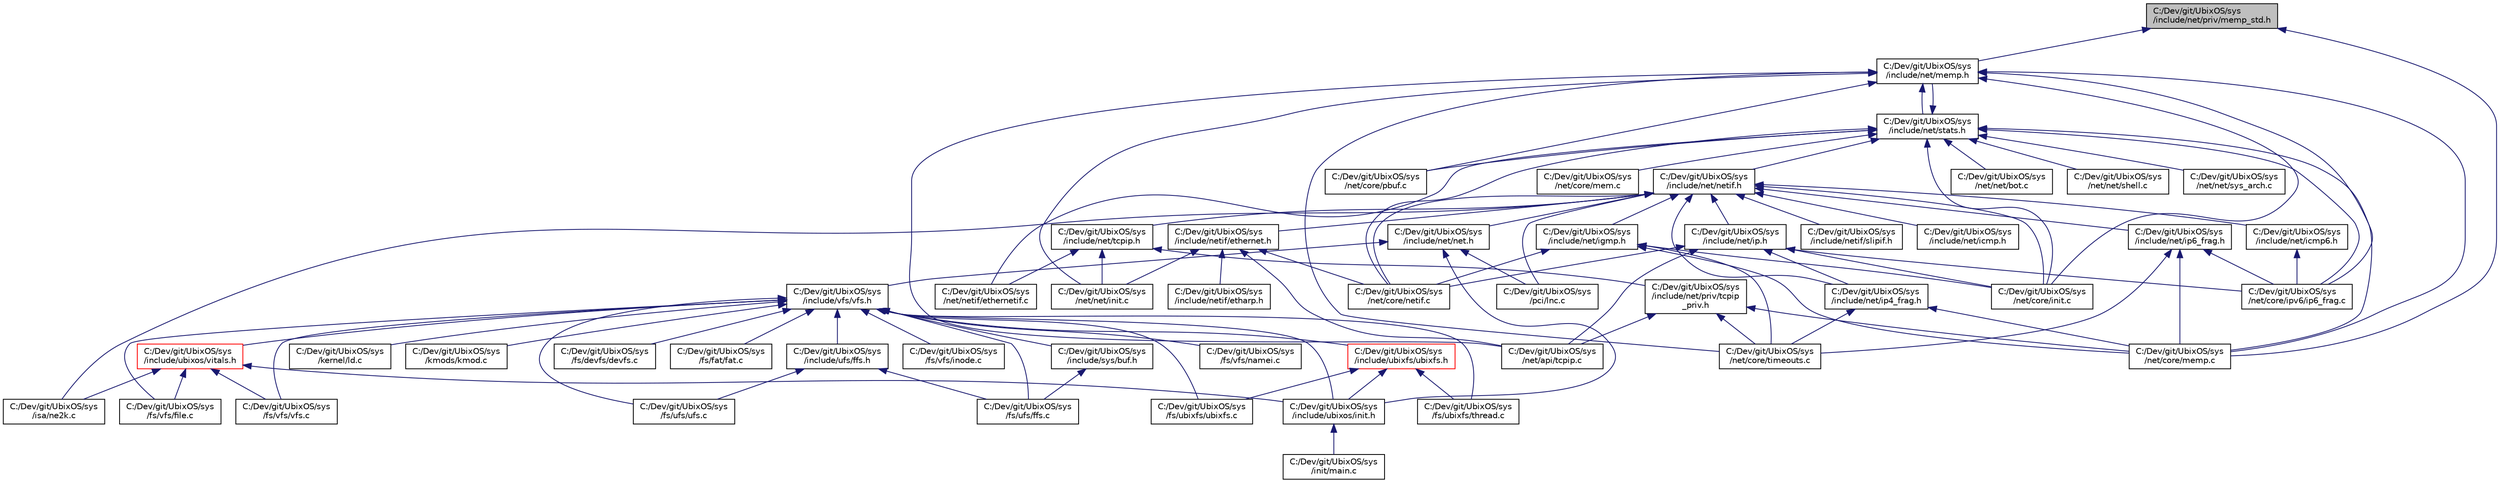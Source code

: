 digraph "C:/Dev/git/UbixOS/sys/include/net/priv/memp_std.h"
{
 // LATEX_PDF_SIZE
  edge [fontname="Helvetica",fontsize="10",labelfontname="Helvetica",labelfontsize="10"];
  node [fontname="Helvetica",fontsize="10",shape=record];
  Node1 [label="C:/Dev/git/UbixOS/sys\l/include/net/priv/memp_std.h",height=0.2,width=0.4,color="black", fillcolor="grey75", style="filled", fontcolor="black",tooltip=" "];
  Node1 -> Node2 [dir="back",color="midnightblue",fontsize="10",style="solid",fontname="Helvetica"];
  Node2 [label="C:/Dev/git/UbixOS/sys\l/include/net/memp.h",height=0.2,width=0.4,color="black", fillcolor="white", style="filled",URL="$memp_8h.html",tooltip=" "];
  Node2 -> Node3 [dir="back",color="midnightblue",fontsize="10",style="solid",fontname="Helvetica"];
  Node3 [label="C:/Dev/git/UbixOS/sys\l/include/net/stats.h",height=0.2,width=0.4,color="black", fillcolor="white", style="filled",URL="$stats_8h.html",tooltip=" "];
  Node3 -> Node2 [dir="back",color="midnightblue",fontsize="10",style="solid",fontname="Helvetica"];
  Node3 -> Node4 [dir="back",color="midnightblue",fontsize="10",style="solid",fontname="Helvetica"];
  Node4 [label="C:/Dev/git/UbixOS/sys\l/include/net/netif.h",height=0.2,width=0.4,color="black", fillcolor="white", style="filled",URL="$netif_8h.html",tooltip=" "];
  Node4 -> Node5 [dir="back",color="midnightblue",fontsize="10",style="solid",fontname="Helvetica"];
  Node5 [label="C:/Dev/git/UbixOS/sys\l/include/net/icmp.h",height=0.2,width=0.4,color="black", fillcolor="white", style="filled",URL="$icmp_8h.html",tooltip=" "];
  Node4 -> Node6 [dir="back",color="midnightblue",fontsize="10",style="solid",fontname="Helvetica"];
  Node6 [label="C:/Dev/git/UbixOS/sys\l/include/net/icmp6.h",height=0.2,width=0.4,color="black", fillcolor="white", style="filled",URL="$icmp6_8h.html",tooltip=" "];
  Node6 -> Node7 [dir="back",color="midnightblue",fontsize="10",style="solid",fontname="Helvetica"];
  Node7 [label="C:/Dev/git/UbixOS/sys\l/net/core/ipv6/ip6_frag.c",height=0.2,width=0.4,color="black", fillcolor="white", style="filled",URL="$ip6__frag_8c.html",tooltip=" "];
  Node4 -> Node8 [dir="back",color="midnightblue",fontsize="10",style="solid",fontname="Helvetica"];
  Node8 [label="C:/Dev/git/UbixOS/sys\l/include/net/igmp.h",height=0.2,width=0.4,color="black", fillcolor="white", style="filled",URL="$igmp_8h.html",tooltip=" "];
  Node8 -> Node9 [dir="back",color="midnightblue",fontsize="10",style="solid",fontname="Helvetica"];
  Node9 [label="C:/Dev/git/UbixOS/sys\l/net/core/init.c",height=0.2,width=0.4,color="black", fillcolor="white", style="filled",URL="$core_2init_8c.html",tooltip=" "];
  Node8 -> Node10 [dir="back",color="midnightblue",fontsize="10",style="solid",fontname="Helvetica"];
  Node10 [label="C:/Dev/git/UbixOS/sys\l/net/core/memp.c",height=0.2,width=0.4,color="black", fillcolor="white", style="filled",URL="$memp_8c.html",tooltip=" "];
  Node8 -> Node11 [dir="back",color="midnightblue",fontsize="10",style="solid",fontname="Helvetica"];
  Node11 [label="C:/Dev/git/UbixOS/sys\l/net/core/netif.c",height=0.2,width=0.4,color="black", fillcolor="white", style="filled",URL="$netif_8c.html",tooltip=" "];
  Node8 -> Node12 [dir="back",color="midnightblue",fontsize="10",style="solid",fontname="Helvetica"];
  Node12 [label="C:/Dev/git/UbixOS/sys\l/net/core/timeouts.c",height=0.2,width=0.4,color="black", fillcolor="white", style="filled",URL="$timeouts_8c.html",tooltip=" "];
  Node4 -> Node13 [dir="back",color="midnightblue",fontsize="10",style="solid",fontname="Helvetica"];
  Node13 [label="C:/Dev/git/UbixOS/sys\l/include/net/ip.h",height=0.2,width=0.4,color="black", fillcolor="white", style="filled",URL="$ip_8h.html",tooltip=" "];
  Node13 -> Node14 [dir="back",color="midnightblue",fontsize="10",style="solid",fontname="Helvetica"];
  Node14 [label="C:/Dev/git/UbixOS/sys\l/include/net/ip4_frag.h",height=0.2,width=0.4,color="black", fillcolor="white", style="filled",URL="$ip4__frag_8h.html",tooltip=" "];
  Node14 -> Node10 [dir="back",color="midnightblue",fontsize="10",style="solid",fontname="Helvetica"];
  Node14 -> Node12 [dir="back",color="midnightblue",fontsize="10",style="solid",fontname="Helvetica"];
  Node13 -> Node15 [dir="back",color="midnightblue",fontsize="10",style="solid",fontname="Helvetica"];
  Node15 [label="C:/Dev/git/UbixOS/sys\l/net/api/tcpip.c",height=0.2,width=0.4,color="black", fillcolor="white", style="filled",URL="$tcpip_8c.html",tooltip=" "];
  Node13 -> Node9 [dir="back",color="midnightblue",fontsize="10",style="solid",fontname="Helvetica"];
  Node13 -> Node7 [dir="back",color="midnightblue",fontsize="10",style="solid",fontname="Helvetica"];
  Node13 -> Node11 [dir="back",color="midnightblue",fontsize="10",style="solid",fontname="Helvetica"];
  Node4 -> Node14 [dir="back",color="midnightblue",fontsize="10",style="solid",fontname="Helvetica"];
  Node4 -> Node16 [dir="back",color="midnightblue",fontsize="10",style="solid",fontname="Helvetica"];
  Node16 [label="C:/Dev/git/UbixOS/sys\l/include/net/ip6_frag.h",height=0.2,width=0.4,color="black", fillcolor="white", style="filled",URL="$ip6__frag_8h.html",tooltip=" "];
  Node16 -> Node7 [dir="back",color="midnightblue",fontsize="10",style="solid",fontname="Helvetica"];
  Node16 -> Node10 [dir="back",color="midnightblue",fontsize="10",style="solid",fontname="Helvetica"];
  Node16 -> Node12 [dir="back",color="midnightblue",fontsize="10",style="solid",fontname="Helvetica"];
  Node4 -> Node17 [dir="back",color="midnightblue",fontsize="10",style="solid",fontname="Helvetica"];
  Node17 [label="C:/Dev/git/UbixOS/sys\l/include/net/net.h",height=0.2,width=0.4,color="black", fillcolor="white", style="filled",URL="$net_8h.html",tooltip=" "];
  Node17 -> Node18 [dir="back",color="midnightblue",fontsize="10",style="solid",fontname="Helvetica"];
  Node18 [label="C:/Dev/git/UbixOS/sys\l/include/ubixos/init.h",height=0.2,width=0.4,color="black", fillcolor="white", style="filled",URL="$ubixos_2init_8h.html",tooltip=" "];
  Node18 -> Node19 [dir="back",color="midnightblue",fontsize="10",style="solid",fontname="Helvetica"];
  Node19 [label="C:/Dev/git/UbixOS/sys\l/init/main.c",height=0.2,width=0.4,color="black", fillcolor="white", style="filled",URL="$main_8c.html",tooltip=" "];
  Node17 -> Node20 [dir="back",color="midnightblue",fontsize="10",style="solid",fontname="Helvetica"];
  Node20 [label="C:/Dev/git/UbixOS/sys\l/include/vfs/vfs.h",height=0.2,width=0.4,color="black", fillcolor="white", style="filled",URL="$include_2vfs_2vfs_8h.html",tooltip=" "];
  Node20 -> Node21 [dir="back",color="midnightblue",fontsize="10",style="solid",fontname="Helvetica"];
  Node21 [label="C:/Dev/git/UbixOS/sys\l/fs/devfs/devfs.c",height=0.2,width=0.4,color="black", fillcolor="white", style="filled",URL="$devfs_8c.html",tooltip=" "];
  Node20 -> Node22 [dir="back",color="midnightblue",fontsize="10",style="solid",fontname="Helvetica"];
  Node22 [label="C:/Dev/git/UbixOS/sys\l/fs/fat/fat.c",height=0.2,width=0.4,color="black", fillcolor="white", style="filled",URL="$fat_8c.html",tooltip=" "];
  Node20 -> Node23 [dir="back",color="midnightblue",fontsize="10",style="solid",fontname="Helvetica"];
  Node23 [label="C:/Dev/git/UbixOS/sys\l/fs/ubixfs/thread.c",height=0.2,width=0.4,color="black", fillcolor="white", style="filled",URL="$thread_8c.html",tooltip=" "];
  Node20 -> Node24 [dir="back",color="midnightblue",fontsize="10",style="solid",fontname="Helvetica"];
  Node24 [label="C:/Dev/git/UbixOS/sys\l/fs/ubixfs/ubixfs.c",height=0.2,width=0.4,color="black", fillcolor="white", style="filled",URL="$ubixfs_8c.html",tooltip=" "];
  Node20 -> Node25 [dir="back",color="midnightblue",fontsize="10",style="solid",fontname="Helvetica"];
  Node25 [label="C:/Dev/git/UbixOS/sys\l/fs/ufs/ffs.c",height=0.2,width=0.4,color="black", fillcolor="white", style="filled",URL="$ffs_8c.html",tooltip=" "];
  Node20 -> Node26 [dir="back",color="midnightblue",fontsize="10",style="solid",fontname="Helvetica"];
  Node26 [label="C:/Dev/git/UbixOS/sys\l/fs/ufs/ufs.c",height=0.2,width=0.4,color="black", fillcolor="white", style="filled",URL="$ufs_8c.html",tooltip=" "];
  Node20 -> Node27 [dir="back",color="midnightblue",fontsize="10",style="solid",fontname="Helvetica"];
  Node27 [label="C:/Dev/git/UbixOS/sys\l/fs/vfs/file.c",height=0.2,width=0.4,color="black", fillcolor="white", style="filled",URL="$file_8c.html",tooltip=" "];
  Node20 -> Node28 [dir="back",color="midnightblue",fontsize="10",style="solid",fontname="Helvetica"];
  Node28 [label="C:/Dev/git/UbixOS/sys\l/fs/vfs/inode.c",height=0.2,width=0.4,color="black", fillcolor="white", style="filled",URL="$inode_8c.html",tooltip=" "];
  Node20 -> Node29 [dir="back",color="midnightblue",fontsize="10",style="solid",fontname="Helvetica"];
  Node29 [label="C:/Dev/git/UbixOS/sys\l/fs/vfs/namei.c",height=0.2,width=0.4,color="black", fillcolor="white", style="filled",URL="$namei_8c.html",tooltip=" "];
  Node20 -> Node30 [dir="back",color="midnightblue",fontsize="10",style="solid",fontname="Helvetica"];
  Node30 [label="C:/Dev/git/UbixOS/sys\l/fs/vfs/vfs.c",height=0.2,width=0.4,color="black", fillcolor="white", style="filled",URL="$vfs_8c.html",tooltip=" "];
  Node20 -> Node31 [dir="back",color="midnightblue",fontsize="10",style="solid",fontname="Helvetica"];
  Node31 [label="C:/Dev/git/UbixOS/sys\l/include/sys/buf.h",height=0.2,width=0.4,color="black", fillcolor="white", style="filled",URL="$buf_8h.html",tooltip=" "];
  Node31 -> Node25 [dir="back",color="midnightblue",fontsize="10",style="solid",fontname="Helvetica"];
  Node20 -> Node32 [dir="back",color="midnightblue",fontsize="10",style="solid",fontname="Helvetica"];
  Node32 [label="C:/Dev/git/UbixOS/sys\l/include/ubixfs/ubixfs.h",height=0.2,width=0.4,color="red", fillcolor="white", style="filled",URL="$include_2ubixfs_2ubixfs_8h.html",tooltip=" "];
  Node32 -> Node23 [dir="back",color="midnightblue",fontsize="10",style="solid",fontname="Helvetica"];
  Node32 -> Node24 [dir="back",color="midnightblue",fontsize="10",style="solid",fontname="Helvetica"];
  Node32 -> Node18 [dir="back",color="midnightblue",fontsize="10",style="solid",fontname="Helvetica"];
  Node20 -> Node18 [dir="back",color="midnightblue",fontsize="10",style="solid",fontname="Helvetica"];
  Node20 -> Node40 [dir="back",color="midnightblue",fontsize="10",style="solid",fontname="Helvetica"];
  Node40 [label="C:/Dev/git/UbixOS/sys\l/include/ubixos/vitals.h",height=0.2,width=0.4,color="red", fillcolor="white", style="filled",URL="$vitals_8h.html",tooltip=" "];
  Node40 -> Node27 [dir="back",color="midnightblue",fontsize="10",style="solid",fontname="Helvetica"];
  Node40 -> Node30 [dir="back",color="midnightblue",fontsize="10",style="solid",fontname="Helvetica"];
  Node40 -> Node18 [dir="back",color="midnightblue",fontsize="10",style="solid",fontname="Helvetica"];
  Node40 -> Node47 [dir="back",color="midnightblue",fontsize="10",style="solid",fontname="Helvetica"];
  Node47 [label="C:/Dev/git/UbixOS/sys\l/isa/ne2k.c",height=0.2,width=0.4,color="black", fillcolor="white", style="filled",URL="$ne2k_8c.html",tooltip=" "];
  Node20 -> Node59 [dir="back",color="midnightblue",fontsize="10",style="solid",fontname="Helvetica"];
  Node59 [label="C:/Dev/git/UbixOS/sys\l/include/ufs/ffs.h",height=0.2,width=0.4,color="black", fillcolor="white", style="filled",URL="$ffs_8h.html",tooltip=" "];
  Node59 -> Node25 [dir="back",color="midnightblue",fontsize="10",style="solid",fontname="Helvetica"];
  Node59 -> Node26 [dir="back",color="midnightblue",fontsize="10",style="solid",fontname="Helvetica"];
  Node20 -> Node60 [dir="back",color="midnightblue",fontsize="10",style="solid",fontname="Helvetica"];
  Node60 [label="C:/Dev/git/UbixOS/sys\l/kernel/ld.c",height=0.2,width=0.4,color="black", fillcolor="white", style="filled",URL="$ld_8c.html",tooltip=" "];
  Node20 -> Node61 [dir="back",color="midnightblue",fontsize="10",style="solid",fontname="Helvetica"];
  Node61 [label="C:/Dev/git/UbixOS/sys\l/kmods/kmod.c",height=0.2,width=0.4,color="black", fillcolor="white", style="filled",URL="$kmod_8c.html",tooltip=" "];
  Node17 -> Node62 [dir="back",color="midnightblue",fontsize="10",style="solid",fontname="Helvetica"];
  Node62 [label="C:/Dev/git/UbixOS/sys\l/pci/lnc.c",height=0.2,width=0.4,color="black", fillcolor="white", style="filled",URL="$lnc_8c.html",tooltip=" "];
  Node4 -> Node63 [dir="back",color="midnightblue",fontsize="10",style="solid",fontname="Helvetica"];
  Node63 [label="C:/Dev/git/UbixOS/sys\l/include/net/tcpip.h",height=0.2,width=0.4,color="black", fillcolor="white", style="filled",URL="$tcpip_8h.html",tooltip=" "];
  Node63 -> Node64 [dir="back",color="midnightblue",fontsize="10",style="solid",fontname="Helvetica"];
  Node64 [label="C:/Dev/git/UbixOS/sys\l/include/net/priv/tcpip\l_priv.h",height=0.2,width=0.4,color="black", fillcolor="white", style="filled",URL="$tcpip__priv_8h.html",tooltip=" "];
  Node64 -> Node15 [dir="back",color="midnightblue",fontsize="10",style="solid",fontname="Helvetica"];
  Node64 -> Node10 [dir="back",color="midnightblue",fontsize="10",style="solid",fontname="Helvetica"];
  Node64 -> Node12 [dir="back",color="midnightblue",fontsize="10",style="solid",fontname="Helvetica"];
  Node63 -> Node65 [dir="back",color="midnightblue",fontsize="10",style="solid",fontname="Helvetica"];
  Node65 [label="C:/Dev/git/UbixOS/sys\l/net/net/init.c",height=0.2,width=0.4,color="black", fillcolor="white", style="filled",URL="$net_2init_8c.html",tooltip=" "];
  Node63 -> Node66 [dir="back",color="midnightblue",fontsize="10",style="solid",fontname="Helvetica"];
  Node66 [label="C:/Dev/git/UbixOS/sys\l/net/netif/ethernetif.c",height=0.2,width=0.4,color="black", fillcolor="white", style="filled",URL="$ethernetif_8c.html",tooltip=" "];
  Node4 -> Node67 [dir="back",color="midnightblue",fontsize="10",style="solid",fontname="Helvetica"];
  Node67 [label="C:/Dev/git/UbixOS/sys\l/include/netif/ethernet.h",height=0.2,width=0.4,color="black", fillcolor="white", style="filled",URL="$f_2ethernet_8h.html",tooltip=" "];
  Node67 -> Node68 [dir="back",color="midnightblue",fontsize="10",style="solid",fontname="Helvetica"];
  Node68 [label="C:/Dev/git/UbixOS/sys\l/include/netif/etharp.h",height=0.2,width=0.4,color="black", fillcolor="white", style="filled",URL="$f_2etharp_8h.html",tooltip=" "];
  Node67 -> Node15 [dir="back",color="midnightblue",fontsize="10",style="solid",fontname="Helvetica"];
  Node67 -> Node11 [dir="back",color="midnightblue",fontsize="10",style="solid",fontname="Helvetica"];
  Node67 -> Node65 [dir="back",color="midnightblue",fontsize="10",style="solid",fontname="Helvetica"];
  Node4 -> Node69 [dir="back",color="midnightblue",fontsize="10",style="solid",fontname="Helvetica"];
  Node69 [label="C:/Dev/git/UbixOS/sys\l/include/netif/slipif.h",height=0.2,width=0.4,color="black", fillcolor="white", style="filled",URL="$slipif_8h.html",tooltip=" "];
  Node4 -> Node47 [dir="back",color="midnightblue",fontsize="10",style="solid",fontname="Helvetica"];
  Node4 -> Node9 [dir="back",color="midnightblue",fontsize="10",style="solid",fontname="Helvetica"];
  Node4 -> Node11 [dir="back",color="midnightblue",fontsize="10",style="solid",fontname="Helvetica"];
  Node4 -> Node62 [dir="back",color="midnightblue",fontsize="10",style="solid",fontname="Helvetica"];
  Node3 -> Node9 [dir="back",color="midnightblue",fontsize="10",style="solid",fontname="Helvetica"];
  Node3 -> Node7 [dir="back",color="midnightblue",fontsize="10",style="solid",fontname="Helvetica"];
  Node3 -> Node70 [dir="back",color="midnightblue",fontsize="10",style="solid",fontname="Helvetica"];
  Node70 [label="C:/Dev/git/UbixOS/sys\l/net/core/mem.c",height=0.2,width=0.4,color="black", fillcolor="white", style="filled",URL="$mem_8c.html",tooltip=" "];
  Node3 -> Node10 [dir="back",color="midnightblue",fontsize="10",style="solid",fontname="Helvetica"];
  Node3 -> Node11 [dir="back",color="midnightblue",fontsize="10",style="solid",fontname="Helvetica"];
  Node3 -> Node71 [dir="back",color="midnightblue",fontsize="10",style="solid",fontname="Helvetica"];
  Node71 [label="C:/Dev/git/UbixOS/sys\l/net/core/pbuf.c",height=0.2,width=0.4,color="black", fillcolor="white", style="filled",URL="$pbuf_8c.html",tooltip=" "];
  Node3 -> Node72 [dir="back",color="midnightblue",fontsize="10",style="solid",fontname="Helvetica"];
  Node72 [label="C:/Dev/git/UbixOS/sys\l/net/net/bot.c",height=0.2,width=0.4,color="black", fillcolor="white", style="filled",URL="$bot_8c.html",tooltip=" "];
  Node3 -> Node73 [dir="back",color="midnightblue",fontsize="10",style="solid",fontname="Helvetica"];
  Node73 [label="C:/Dev/git/UbixOS/sys\l/net/net/shell.c",height=0.2,width=0.4,color="black", fillcolor="white", style="filled",URL="$shell_8c.html",tooltip=" "];
  Node3 -> Node74 [dir="back",color="midnightblue",fontsize="10",style="solid",fontname="Helvetica"];
  Node74 [label="C:/Dev/git/UbixOS/sys\l/net/net/sys_arch.c",height=0.2,width=0.4,color="black", fillcolor="white", style="filled",URL="$sys__arch_8c.html",tooltip=" "];
  Node3 -> Node66 [dir="back",color="midnightblue",fontsize="10",style="solid",fontname="Helvetica"];
  Node2 -> Node15 [dir="back",color="midnightblue",fontsize="10",style="solid",fontname="Helvetica"];
  Node2 -> Node9 [dir="back",color="midnightblue",fontsize="10",style="solid",fontname="Helvetica"];
  Node2 -> Node7 [dir="back",color="midnightblue",fontsize="10",style="solid",fontname="Helvetica"];
  Node2 -> Node10 [dir="back",color="midnightblue",fontsize="10",style="solid",fontname="Helvetica"];
  Node2 -> Node71 [dir="back",color="midnightblue",fontsize="10",style="solid",fontname="Helvetica"];
  Node2 -> Node12 [dir="back",color="midnightblue",fontsize="10",style="solid",fontname="Helvetica"];
  Node2 -> Node65 [dir="back",color="midnightblue",fontsize="10",style="solid",fontname="Helvetica"];
  Node1 -> Node10 [dir="back",color="midnightblue",fontsize="10",style="solid",fontname="Helvetica"];
}

